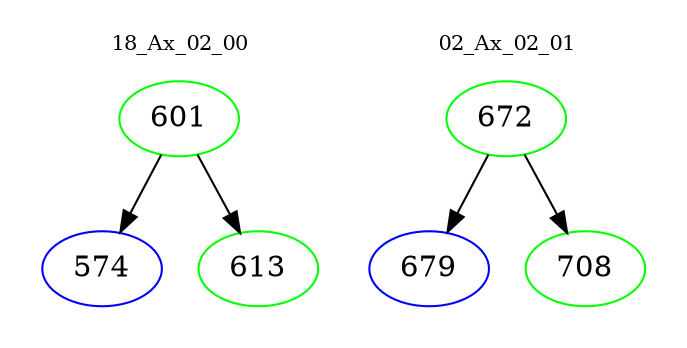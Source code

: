 digraph{
subgraph cluster_0 {
color = white
label = "18_Ax_02_00";
fontsize=10;
T0_601 [label="601", color="green"]
T0_601 -> T0_574 [color="black"]
T0_574 [label="574", color="blue"]
T0_601 -> T0_613 [color="black"]
T0_613 [label="613", color="green"]
}
subgraph cluster_1 {
color = white
label = "02_Ax_02_01";
fontsize=10;
T1_672 [label="672", color="green"]
T1_672 -> T1_679 [color="black"]
T1_679 [label="679", color="blue"]
T1_672 -> T1_708 [color="black"]
T1_708 [label="708", color="green"]
}
}

